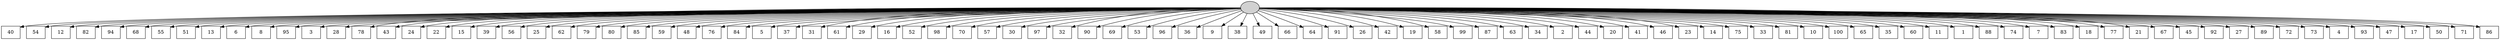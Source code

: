 digraph G {
0[style=filled, fillcolor=grey82, label=""];
1[shape=box,style=filled, fillcolor=white,label="40\n"];
2[shape=box,style=filled, fillcolor=white,label="54\n"];
3[shape=box,style=filled, fillcolor=white,label="12\n"];
4[shape=box,style=filled, fillcolor=white,label="82\n"];
5[shape=box,style=filled, fillcolor=white,label="94\n"];
6[shape=box,style=filled, fillcolor=white,label="68\n"];
7[shape=box,style=filled, fillcolor=white,label="55\n"];
8[shape=box,style=filled, fillcolor=white,label="51\n"];
9[shape=box,style=filled, fillcolor=white,label="13\n"];
10[shape=box,style=filled, fillcolor=white,label="6\n"];
11[shape=box,style=filled, fillcolor=white,label="8\n"];
12[shape=box,style=filled, fillcolor=white,label="95\n"];
13[shape=box,style=filled, fillcolor=white,label="3\n"];
14[shape=box,style=filled, fillcolor=white,label="28\n"];
15[shape=box,style=filled, fillcolor=white,label="78\n"];
16[shape=box,style=filled, fillcolor=white,label="43\n"];
17[shape=box,style=filled, fillcolor=white,label="24\n"];
18[shape=box,style=filled, fillcolor=white,label="22\n"];
19[shape=box,style=filled, fillcolor=white,label="15\n"];
20[shape=box,style=filled, fillcolor=white,label="39\n"];
21[shape=box,style=filled, fillcolor=white,label="56\n"];
22[shape=box,style=filled, fillcolor=white,label="25\n"];
23[shape=box,style=filled, fillcolor=white,label="62\n"];
24[shape=box,style=filled, fillcolor=white,label="79\n"];
25[shape=box,style=filled, fillcolor=white,label="80\n"];
26[shape=box,style=filled, fillcolor=white,label="85\n"];
27[shape=box,style=filled, fillcolor=white,label="59\n"];
28[shape=box,style=filled, fillcolor=white,label="48\n"];
29[shape=box,style=filled, fillcolor=white,label="76\n"];
30[shape=box,style=filled, fillcolor=white,label="84\n"];
31[shape=box,style=filled, fillcolor=white,label="5\n"];
32[shape=box,style=filled, fillcolor=white,label="37\n"];
33[shape=box,style=filled, fillcolor=white,label="31\n"];
34[shape=box,style=filled, fillcolor=white,label="61\n"];
35[shape=box,style=filled, fillcolor=white,label="29\n"];
36[shape=box,style=filled, fillcolor=white,label="16\n"];
37[shape=box,style=filled, fillcolor=white,label="52\n"];
38[shape=box,style=filled, fillcolor=white,label="98\n"];
39[shape=box,style=filled, fillcolor=white,label="70\n"];
40[shape=box,style=filled, fillcolor=white,label="57\n"];
41[shape=box,style=filled, fillcolor=white,label="30\n"];
42[shape=box,style=filled, fillcolor=white,label="97\n"];
43[shape=box,style=filled, fillcolor=white,label="32\n"];
44[shape=box,style=filled, fillcolor=white,label="90\n"];
45[shape=box,style=filled, fillcolor=white,label="69\n"];
46[shape=box,style=filled, fillcolor=white,label="53\n"];
47[shape=box,style=filled, fillcolor=white,label="96\n"];
48[shape=box,style=filled, fillcolor=white,label="36\n"];
49[shape=box,style=filled, fillcolor=white,label="9\n"];
50[shape=box,style=filled, fillcolor=white,label="38\n"];
51[shape=box,style=filled, fillcolor=white,label="49\n"];
52[shape=box,style=filled, fillcolor=white,label="66\n"];
53[shape=box,style=filled, fillcolor=white,label="64\n"];
54[shape=box,style=filled, fillcolor=white,label="91\n"];
55[shape=box,style=filled, fillcolor=white,label="26\n"];
56[shape=box,style=filled, fillcolor=white,label="42\n"];
57[shape=box,style=filled, fillcolor=white,label="19\n"];
58[shape=box,style=filled, fillcolor=white,label="58\n"];
59[shape=box,style=filled, fillcolor=white,label="99\n"];
60[shape=box,style=filled, fillcolor=white,label="87\n"];
61[shape=box,style=filled, fillcolor=white,label="63\n"];
62[shape=box,style=filled, fillcolor=white,label="34\n"];
63[shape=box,style=filled, fillcolor=white,label="2\n"];
64[shape=box,style=filled, fillcolor=white,label="44\n"];
65[shape=box,style=filled, fillcolor=white,label="20\n"];
66[shape=box,style=filled, fillcolor=white,label="41\n"];
67[shape=box,style=filled, fillcolor=white,label="46\n"];
68[shape=box,style=filled, fillcolor=white,label="23\n"];
69[shape=box,style=filled, fillcolor=white,label="14\n"];
70[shape=box,style=filled, fillcolor=white,label="75\n"];
71[shape=box,style=filled, fillcolor=white,label="33\n"];
72[shape=box,style=filled, fillcolor=white,label="81\n"];
73[shape=box,style=filled, fillcolor=white,label="10\n"];
74[shape=box,style=filled, fillcolor=white,label="100\n"];
75[shape=box,style=filled, fillcolor=white,label="65\n"];
76[shape=box,style=filled, fillcolor=white,label="35\n"];
77[shape=box,style=filled, fillcolor=white,label="60\n"];
78[shape=box,style=filled, fillcolor=white,label="11\n"];
79[shape=box,style=filled, fillcolor=white,label="1\n"];
80[shape=box,style=filled, fillcolor=white,label="88\n"];
81[shape=box,style=filled, fillcolor=white,label="74\n"];
82[shape=box,style=filled, fillcolor=white,label="7\n"];
83[shape=box,style=filled, fillcolor=white,label="83\n"];
84[shape=box,style=filled, fillcolor=white,label="18\n"];
85[shape=box,style=filled, fillcolor=white,label="77\n"];
86[shape=box,style=filled, fillcolor=white,label="21\n"];
87[shape=box,style=filled, fillcolor=white,label="67\n"];
88[shape=box,style=filled, fillcolor=white,label="45\n"];
89[shape=box,style=filled, fillcolor=white,label="92\n"];
90[shape=box,style=filled, fillcolor=white,label="27\n"];
91[shape=box,style=filled, fillcolor=white,label="89\n"];
92[shape=box,style=filled, fillcolor=white,label="72\n"];
93[shape=box,style=filled, fillcolor=white,label="73\n"];
94[shape=box,style=filled, fillcolor=white,label="4\n"];
95[shape=box,style=filled, fillcolor=white,label="93\n"];
96[shape=box,style=filled, fillcolor=white,label="47\n"];
97[shape=box,style=filled, fillcolor=white,label="17\n"];
98[shape=box,style=filled, fillcolor=white,label="50\n"];
99[shape=box,style=filled, fillcolor=white,label="71\n"];
100[shape=box,style=filled, fillcolor=white,label="86\n"];
0->1 ;
0->2 ;
0->3 ;
0->4 ;
0->5 ;
0->6 ;
0->7 ;
0->8 ;
0->9 ;
0->10 ;
0->11 ;
0->12 ;
0->13 ;
0->14 ;
0->15 ;
0->16 ;
0->17 ;
0->18 ;
0->19 ;
0->20 ;
0->21 ;
0->22 ;
0->23 ;
0->24 ;
0->25 ;
0->26 ;
0->27 ;
0->28 ;
0->29 ;
0->30 ;
0->31 ;
0->32 ;
0->33 ;
0->34 ;
0->35 ;
0->36 ;
0->37 ;
0->38 ;
0->39 ;
0->40 ;
0->41 ;
0->42 ;
0->43 ;
0->44 ;
0->45 ;
0->46 ;
0->47 ;
0->48 ;
0->49 ;
0->50 ;
0->51 ;
0->52 ;
0->53 ;
0->54 ;
0->55 ;
0->56 ;
0->57 ;
0->58 ;
0->59 ;
0->60 ;
0->61 ;
0->62 ;
0->63 ;
0->64 ;
0->65 ;
0->66 ;
0->67 ;
0->68 ;
0->69 ;
0->70 ;
0->71 ;
0->72 ;
0->73 ;
0->74 ;
0->75 ;
0->76 ;
0->77 ;
0->78 ;
0->79 ;
0->80 ;
0->81 ;
0->82 ;
0->83 ;
0->84 ;
0->85 ;
0->86 ;
0->87 ;
0->88 ;
0->89 ;
0->90 ;
0->91 ;
0->92 ;
0->93 ;
0->94 ;
0->95 ;
0->96 ;
0->97 ;
0->98 ;
0->99 ;
0->100 ;
}
